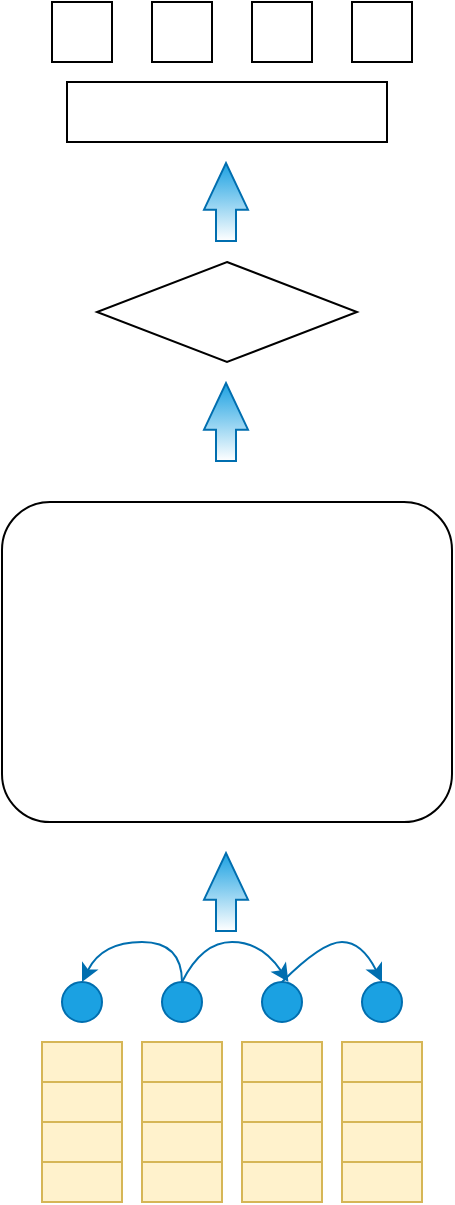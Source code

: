 <mxfile version="17.4.6" type="github">
  <diagram id="VFLp4C9wst7MWV0tXBqA" name="Page-1">
    <mxGraphModel dx="1422" dy="762" grid="1" gridSize="10" guides="1" tooltips="1" connect="1" arrows="1" fold="1" page="1" pageScale="1" pageWidth="827" pageHeight="1169" math="0" shadow="0">
      <root>
        <mxCell id="0" />
        <mxCell id="1" parent="0" />
        <mxCell id="xceocJhuSqhBGVP0jAdD-20" value="" style="rounded=0;whiteSpace=wrap;html=1;fillColor=#fff2cc;strokeColor=#d6b656;" vertex="1" parent="1">
          <mxGeometry x="210" y="680" width="40" height="20" as="geometry" />
        </mxCell>
        <mxCell id="xceocJhuSqhBGVP0jAdD-21" value="" style="rounded=0;whiteSpace=wrap;html=1;fillColor=#fff2cc;strokeColor=#d6b656;" vertex="1" parent="1">
          <mxGeometry x="210" y="700" width="40" height="20" as="geometry" />
        </mxCell>
        <mxCell id="xceocJhuSqhBGVP0jAdD-25" value="" style="rounded=0;whiteSpace=wrap;html=1;fillColor=#fff2cc;strokeColor=#d6b656;" vertex="1" parent="1">
          <mxGeometry x="260" y="680" width="40" height="20" as="geometry" />
        </mxCell>
        <mxCell id="xceocJhuSqhBGVP0jAdD-28" value="" style="rounded=0;whiteSpace=wrap;html=1;fillColor=#fff2cc;strokeColor=#d6b656;" vertex="1" parent="1">
          <mxGeometry x="260" y="700" width="40" height="20" as="geometry" />
        </mxCell>
        <mxCell id="xceocJhuSqhBGVP0jAdD-29" value="" style="ellipse;whiteSpace=wrap;html=1;aspect=fixed;fillColor=#1ba1e2;fontColor=#ffffff;strokeColor=#006EAF;" vertex="1" parent="1">
          <mxGeometry x="120" y="650" width="20" height="20" as="geometry" />
        </mxCell>
        <mxCell id="xceocJhuSqhBGVP0jAdD-31" value="" style="ellipse;whiteSpace=wrap;html=1;aspect=fixed;fillColor=#1ba1e2;fontColor=#ffffff;strokeColor=#006EAF;" vertex="1" parent="1">
          <mxGeometry x="270" y="650" width="20" height="20" as="geometry" />
        </mxCell>
        <mxCell id="xceocJhuSqhBGVP0jAdD-43" value="" style="curved=1;endArrow=classic;html=1;rounded=0;exitX=0.5;exitY=0;exitDx=0;exitDy=0;fillColor=#1ba1e2;strokeColor=#006EAF;" edge="1" parent="1" source="xceocJhuSqhBGVP0jAdD-61">
          <mxGeometry width="50" height="50" relative="1" as="geometry">
            <mxPoint x="141.79" y="645.14" as="sourcePoint" />
            <mxPoint x="233.215" y="649.995" as="targetPoint" />
            <Array as="points">
              <mxPoint x="190" y="630" />
              <mxPoint x="220" y="630" />
            </Array>
          </mxGeometry>
        </mxCell>
        <mxCell id="xceocJhuSqhBGVP0jAdD-45" value="" style="curved=1;endArrow=classic;html=1;rounded=0;entryX=0.5;entryY=0;entryDx=0;entryDy=0;fillColor=#1ba1e2;strokeColor=#006EAF;exitX=0.5;exitY=0;exitDx=0;exitDy=0;" edge="1" parent="1" source="xceocJhuSqhBGVP0jAdD-61" target="xceocJhuSqhBGVP0jAdD-29">
          <mxGeometry width="50" height="50" relative="1" as="geometry">
            <mxPoint x="150" y="650" as="sourcePoint" />
            <mxPoint x="440" y="620" as="targetPoint" />
            <Array as="points">
              <mxPoint x="180" y="630" />
              <mxPoint x="140" y="630" />
            </Array>
          </mxGeometry>
        </mxCell>
        <mxCell id="xceocJhuSqhBGVP0jAdD-48" value="" style="rounded=1;whiteSpace=wrap;html=1;" vertex="1" parent="1">
          <mxGeometry x="90" y="410" width="225" height="160" as="geometry" />
        </mxCell>
        <mxCell id="xceocJhuSqhBGVP0jAdD-51" value="" style="shape=flexArrow;endArrow=classic;html=1;rounded=0;endWidth=11;endSize=7.44;fillColor=#1ba1e2;strokeColor=#006EAF;gradientColor=#ffffff;" edge="1" parent="1">
          <mxGeometry width="50" height="50" relative="1" as="geometry">
            <mxPoint x="202" y="625" as="sourcePoint" />
            <mxPoint x="202" y="585" as="targetPoint" />
          </mxGeometry>
        </mxCell>
        <mxCell id="xceocJhuSqhBGVP0jAdD-52" value="" style="rhombus;whiteSpace=wrap;html=1;" vertex="1" parent="1">
          <mxGeometry x="137.5" y="290" width="130" height="50" as="geometry" />
        </mxCell>
        <mxCell id="xceocJhuSqhBGVP0jAdD-53" value="" style="rounded=0;whiteSpace=wrap;html=1;" vertex="1" parent="1">
          <mxGeometry x="122.5" y="200" width="160" height="30" as="geometry" />
        </mxCell>
        <mxCell id="xceocJhuSqhBGVP0jAdD-54" value="" style="shape=flexArrow;endArrow=classic;html=1;rounded=0;endWidth=11;endSize=7.44;fillColor=#1ba1e2;strokeColor=#006EAF;gradientColor=#ffffff;" edge="1" parent="1">
          <mxGeometry width="50" height="50" relative="1" as="geometry">
            <mxPoint x="202" y="280" as="sourcePoint" />
            <mxPoint x="202" y="240" as="targetPoint" />
          </mxGeometry>
        </mxCell>
        <mxCell id="xceocJhuSqhBGVP0jAdD-55" value="" style="shape=flexArrow;endArrow=classic;html=1;rounded=0;endWidth=11;endSize=7.44;fillColor=#1ba1e2;strokeColor=#006EAF;gradientColor=#ffffff;" edge="1" parent="1">
          <mxGeometry width="50" height="50" relative="1" as="geometry">
            <mxPoint x="202" y="390" as="sourcePoint" />
            <mxPoint x="202" y="350" as="targetPoint" />
          </mxGeometry>
        </mxCell>
        <mxCell id="xceocJhuSqhBGVP0jAdD-56" value="" style="rounded=0;whiteSpace=wrap;html=1;fillColor=#fff2cc;strokeColor=#d6b656;" vertex="1" parent="1">
          <mxGeometry x="260" y="740" width="40" height="20" as="geometry" />
        </mxCell>
        <mxCell id="xceocJhuSqhBGVP0jAdD-57" value="" style="rounded=0;whiteSpace=wrap;html=1;fillColor=#fff2cc;strokeColor=#d6b656;" vertex="1" parent="1">
          <mxGeometry x="260" y="720" width="40" height="20" as="geometry" />
        </mxCell>
        <mxCell id="xceocJhuSqhBGVP0jAdD-61" value="" style="ellipse;whiteSpace=wrap;html=1;aspect=fixed;fillColor=#1ba1e2;fontColor=#ffffff;strokeColor=#006EAF;" vertex="1" parent="1">
          <mxGeometry x="170" y="650" width="20" height="20" as="geometry" />
        </mxCell>
        <mxCell id="xceocJhuSqhBGVP0jAdD-64" value="" style="rounded=0;whiteSpace=wrap;html=1;fillColor=#fff2cc;strokeColor=#d6b656;" vertex="1" parent="1">
          <mxGeometry x="110" y="740" width="40" height="20" as="geometry" />
        </mxCell>
        <mxCell id="xceocJhuSqhBGVP0jAdD-65" value="" style="rounded=0;whiteSpace=wrap;html=1;fillColor=#fff2cc;strokeColor=#d6b656;" vertex="1" parent="1">
          <mxGeometry x="110" y="720" width="40" height="20" as="geometry" />
        </mxCell>
        <mxCell id="xceocJhuSqhBGVP0jAdD-66" value="" style="rounded=0;whiteSpace=wrap;html=1;fillColor=#fff2cc;strokeColor=#d6b656;" vertex="1" parent="1">
          <mxGeometry x="110" y="700" width="40" height="20" as="geometry" />
        </mxCell>
        <mxCell id="xceocJhuSqhBGVP0jAdD-67" value="" style="rounded=0;whiteSpace=wrap;html=1;fillColor=#fff2cc;strokeColor=#d6b656;" vertex="1" parent="1">
          <mxGeometry x="110" y="680" width="40" height="20" as="geometry" />
        </mxCell>
        <mxCell id="xceocJhuSqhBGVP0jAdD-68" value="" style="rounded=0;whiteSpace=wrap;html=1;fillColor=#fff2cc;strokeColor=#d6b656;" vertex="1" parent="1">
          <mxGeometry x="160" y="680" width="40" height="20" as="geometry" />
        </mxCell>
        <mxCell id="xceocJhuSqhBGVP0jAdD-69" value="" style="rounded=0;whiteSpace=wrap;html=1;fillColor=#fff2cc;strokeColor=#d6b656;" vertex="1" parent="1">
          <mxGeometry x="160" y="700" width="40" height="20" as="geometry" />
        </mxCell>
        <mxCell id="xceocJhuSqhBGVP0jAdD-70" value="" style="rounded=0;whiteSpace=wrap;html=1;fillColor=#fff2cc;strokeColor=#d6b656;" vertex="1" parent="1">
          <mxGeometry x="160" y="720" width="40" height="20" as="geometry" />
        </mxCell>
        <mxCell id="xceocJhuSqhBGVP0jAdD-71" value="" style="rounded=0;whiteSpace=wrap;html=1;fillColor=#fff2cc;strokeColor=#d6b656;" vertex="1" parent="1">
          <mxGeometry x="160" y="740" width="40" height="20" as="geometry" />
        </mxCell>
        <mxCell id="xceocJhuSqhBGVP0jAdD-72" value="" style="rounded=0;whiteSpace=wrap;html=1;fillColor=#fff2cc;strokeColor=#d6b656;" vertex="1" parent="1">
          <mxGeometry x="210" y="740" width="40" height="20" as="geometry" />
        </mxCell>
        <mxCell id="xceocJhuSqhBGVP0jAdD-73" value="" style="rounded=0;whiteSpace=wrap;html=1;fillColor=#fff2cc;strokeColor=#d6b656;" vertex="1" parent="1">
          <mxGeometry x="210" y="720" width="40" height="20" as="geometry" />
        </mxCell>
        <mxCell id="xceocJhuSqhBGVP0jAdD-85" value="" style="ellipse;whiteSpace=wrap;html=1;aspect=fixed;fillColor=#1ba1e2;fontColor=#ffffff;strokeColor=#006EAF;" vertex="1" parent="1">
          <mxGeometry x="220" y="650" width="20" height="20" as="geometry" />
        </mxCell>
        <mxCell id="xceocJhuSqhBGVP0jAdD-86" value="" style="curved=1;endArrow=classic;html=1;rounded=0;exitX=0.5;exitY=0;exitDx=0;exitDy=0;entryX=0.5;entryY=0;entryDx=0;entryDy=0;fillColor=#1ba1e2;strokeColor=#006EAF;" edge="1" parent="1" source="xceocJhuSqhBGVP0jAdD-85" target="xceocJhuSqhBGVP0jAdD-31">
          <mxGeometry width="50" height="50" relative="1" as="geometry">
            <mxPoint x="390" y="620" as="sourcePoint" />
            <mxPoint x="440" y="570" as="targetPoint" />
            <Array as="points">
              <mxPoint x="250" y="630" />
              <mxPoint x="270" y="630" />
            </Array>
          </mxGeometry>
        </mxCell>
        <mxCell id="xceocJhuSqhBGVP0jAdD-89" value="" style="whiteSpace=wrap;html=1;aspect=fixed;" vertex="1" parent="1">
          <mxGeometry x="115" y="160" width="30" height="30" as="geometry" />
        </mxCell>
        <mxCell id="xceocJhuSqhBGVP0jAdD-90" value="" style="whiteSpace=wrap;html=1;aspect=fixed;" vertex="1" parent="1">
          <mxGeometry x="165" y="160" width="30" height="30" as="geometry" />
        </mxCell>
        <mxCell id="xceocJhuSqhBGVP0jAdD-91" value="" style="whiteSpace=wrap;html=1;aspect=fixed;" vertex="1" parent="1">
          <mxGeometry x="215" y="160" width="30" height="30" as="geometry" />
        </mxCell>
        <mxCell id="xceocJhuSqhBGVP0jAdD-92" value="" style="whiteSpace=wrap;html=1;aspect=fixed;" vertex="1" parent="1">
          <mxGeometry x="265" y="160" width="30" height="30" as="geometry" />
        </mxCell>
      </root>
    </mxGraphModel>
  </diagram>
</mxfile>
